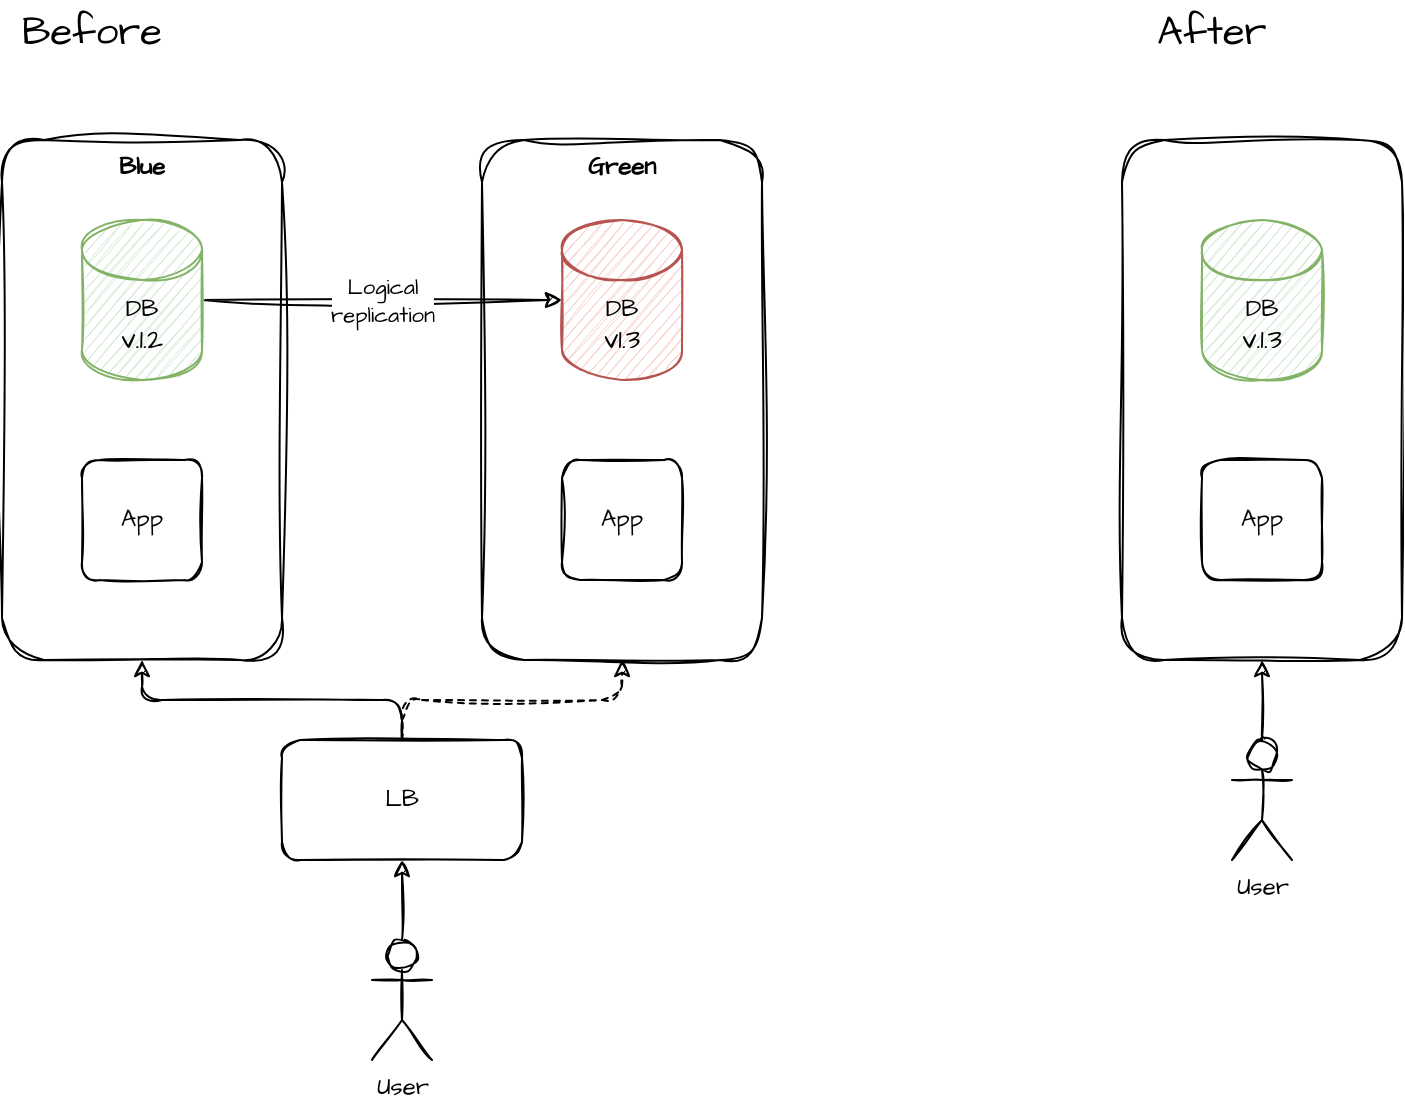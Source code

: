 <mxfile>
    <diagram id="QLwZrwwTK4GzA_P49ujU" name="Page-1">
        <mxGraphModel dx="687" dy="862" grid="0" gridSize="10" guides="1" tooltips="1" connect="1" arrows="1" fold="1" page="0" pageScale="1" pageWidth="827" pageHeight="1169" math="0" shadow="0">
            <root>
                <mxCell id="0"/>
                <mxCell id="1" parent="0"/>
                <mxCell id="2" value="Blue" style="rounded=1;whiteSpace=wrap;html=1;sketch=1;curveFitting=1;jiggle=2;fontFamily=Architects Daughter;fontSource=https%3A%2F%2Ffonts.googleapis.com%2Fcss%3Ffamily%3DArchitects%2BDaughter;verticalAlign=top;fontStyle=1;fillColor=none;" parent="1" vertex="1">
                    <mxGeometry y="120" width="140" height="260" as="geometry"/>
                </mxCell>
                <mxCell id="3" value="Logical&lt;br&gt;replication" style="edgeStyle=none;html=1;entryX=0;entryY=0.5;entryDx=0;entryDy=0;entryPerimeter=0;fontFamily=Architects Daughter;fontSource=https%3A%2F%2Ffonts.googleapis.com%2Fcss%3Ffamily%3DArchitects%2BDaughter;sketch=1;curveFitting=1;jiggle=2;" parent="1" source="4" target="7" edge="1">
                    <mxGeometry relative="1" as="geometry">
                        <mxPoint as="offset"/>
                    </mxGeometry>
                </mxCell>
                <mxCell id="4" value="DB&lt;br&gt;&lt;font style=&quot;font-size: 14px;&quot;&gt;v.1.2&lt;/font&gt;" style="shape=cylinder3;whiteSpace=wrap;html=1;boundedLbl=1;backgroundOutline=1;size=15;rounded=1;sketch=1;fontFamily=Architects Daughter;fontSource=https%3A%2F%2Ffonts.googleapis.com%2Fcss%3Ffamily%3DArchitects%2BDaughter;fillColor=#d5e8d4;strokeColor=#82b366;" parent="1" vertex="1">
                    <mxGeometry x="40" y="160" width="60" height="80" as="geometry"/>
                </mxCell>
                <mxCell id="5" value="App" style="rounded=1;whiteSpace=wrap;html=1;sketch=1;fontFamily=Architects Daughter;fontSource=https%3A%2F%2Ffonts.googleapis.com%2Fcss%3Ffamily%3DArchitects%2BDaughter;fillColor=none;" parent="1" vertex="1">
                    <mxGeometry x="40" y="280" width="60" height="60" as="geometry"/>
                </mxCell>
                <mxCell id="6" value="Green" style="rounded=1;whiteSpace=wrap;html=1;fontFamily=Architects Daughter;fontSource=https%3A%2F%2Ffonts.googleapis.com%2Fcss%3Ffamily%3DArchitects%2BDaughter;verticalAlign=top;fontStyle=1;fillColor=none;sketch=1;curveFitting=1;jiggle=2;" parent="1" vertex="1">
                    <mxGeometry x="240" y="120" width="140" height="260" as="geometry"/>
                </mxCell>
                <mxCell id="7" value="DB&lt;br&gt;&lt;font style=&quot;font-size: 14px;&quot;&gt;v1.3&lt;/font&gt;" style="shape=cylinder3;whiteSpace=wrap;html=1;boundedLbl=1;backgroundOutline=1;size=15;rounded=1;sketch=1;fontFamily=Architects Daughter;fontSource=https%3A%2F%2Ffonts.googleapis.com%2Fcss%3Ffamily%3DArchitects%2BDaughter;fillColor=#f8cecc;strokeColor=#b85450;" parent="1" vertex="1">
                    <mxGeometry x="280" y="160" width="60" height="80" as="geometry"/>
                </mxCell>
                <mxCell id="8" value="App" style="rounded=1;whiteSpace=wrap;html=1;sketch=1;fontFamily=Architects Daughter;fontSource=https%3A%2F%2Ffonts.googleapis.com%2Fcss%3Ffamily%3DArchitects%2BDaughter;fillColor=none;" parent="1" vertex="1">
                    <mxGeometry x="280" y="280" width="60" height="60" as="geometry"/>
                </mxCell>
                <mxCell id="9" value="Before" style="text;html=1;strokeColor=none;fillColor=none;align=center;verticalAlign=middle;whiteSpace=wrap;rounded=0;sketch=1;fontFamily=Architects Daughter;fontSource=https%3A%2F%2Ffonts.googleapis.com%2Fcss%3Ffamily%3DArchitects%2BDaughter;fontSize=20;" parent="1" vertex="1">
                    <mxGeometry y="50" width="90" height="30" as="geometry"/>
                </mxCell>
                <mxCell id="10" value="" style="edgeStyle=none;sketch=1;html=1;fontFamily=Architects Daughter;fontSource=https%3A%2F%2Ffonts.googleapis.com%2Fcss%3Ffamily%3DArchitects%2BDaughter;fontSize=12;" parent="1" source="11" target="13" edge="1">
                    <mxGeometry relative="1" as="geometry"/>
                </mxCell>
                <mxCell id="11" value="User" style="shape=umlActor;verticalLabelPosition=bottom;verticalAlign=top;html=1;outlineConnect=0;rounded=1;sketch=1;fontFamily=Architects Daughter;fontSource=https%3A%2F%2Ffonts.googleapis.com%2Fcss%3Ffamily%3DArchitects%2BDaughter;fontSize=12;fillColor=none;" parent="1" vertex="1">
                    <mxGeometry x="185" y="520" width="30" height="60" as="geometry"/>
                </mxCell>
                <mxCell id="12" style="edgeStyle=orthogonalEdgeStyle;sketch=1;html=1;entryX=0.5;entryY=1;entryDx=0;entryDy=0;fontFamily=Architects Daughter;fontSource=https%3A%2F%2Ffonts.googleapis.com%2Fcss%3Ffamily%3DArchitects%2BDaughter;fontSize=12;" parent="1" source="13" target="2" edge="1">
                    <mxGeometry relative="1" as="geometry"/>
                </mxCell>
                <mxCell id="14" style="edgeStyle=orthogonalEdgeStyle;html=1;entryX=0.5;entryY=1;entryDx=0;entryDy=0;fontSize=14;sketch=1;curveFitting=1;jiggle=2;dashed=1;" parent="1" source="13" target="6" edge="1">
                    <mxGeometry relative="1" as="geometry"/>
                </mxCell>
                <mxCell id="13" value="LB" style="rounded=1;whiteSpace=wrap;html=1;sketch=1;fontFamily=Architects Daughter;fontSource=https%3A%2F%2Ffonts.googleapis.com%2Fcss%3Ffamily%3DArchitects%2BDaughter;fontSize=12;fillColor=none;" parent="1" vertex="1">
                    <mxGeometry x="140" y="420" width="120" height="60" as="geometry"/>
                </mxCell>
                <mxCell id="15" value="" style="rounded=1;whiteSpace=wrap;html=1;sketch=1;curveFitting=1;jiggle=2;fontFamily=Architects Daughter;fontSource=https%3A%2F%2Ffonts.googleapis.com%2Fcss%3Ffamily%3DArchitects%2BDaughter;verticalAlign=top;fontStyle=1;fillColor=none;" parent="1" vertex="1">
                    <mxGeometry x="560" y="120" width="140" height="260" as="geometry"/>
                </mxCell>
                <mxCell id="17" value="DB&lt;br&gt;&lt;font style=&quot;font-size: 14px;&quot;&gt;v.1.3&lt;/font&gt;" style="shape=cylinder3;whiteSpace=wrap;html=1;boundedLbl=1;backgroundOutline=1;size=15;rounded=1;sketch=1;fontFamily=Architects Daughter;fontSource=https%3A%2F%2Ffonts.googleapis.com%2Fcss%3Ffamily%3DArchitects%2BDaughter;fillColor=#d5e8d4;strokeColor=#82b366;" parent="1" vertex="1">
                    <mxGeometry x="600" y="160" width="60" height="80" as="geometry"/>
                </mxCell>
                <mxCell id="18" value="App" style="rounded=1;whiteSpace=wrap;html=1;sketch=1;fontFamily=Architects Daughter;fontSource=https%3A%2F%2Ffonts.googleapis.com%2Fcss%3Ffamily%3DArchitects%2BDaughter;fillColor=none;" parent="1" vertex="1">
                    <mxGeometry x="600" y="280" width="60" height="60" as="geometry"/>
                </mxCell>
                <mxCell id="22" value="After" style="text;html=1;strokeColor=none;fillColor=none;align=center;verticalAlign=middle;whiteSpace=wrap;rounded=0;sketch=1;fontFamily=Architects Daughter;fontSource=https%3A%2F%2Ffonts.googleapis.com%2Fcss%3Ffamily%3DArchitects%2BDaughter;fontSize=20;" parent="1" vertex="1">
                    <mxGeometry x="560" y="50" width="90" height="30" as="geometry"/>
                </mxCell>
                <mxCell id="29" style="edgeStyle=orthogonalEdgeStyle;sketch=1;html=1;entryX=0.5;entryY=1;entryDx=0;entryDy=0;fontSize=14;" parent="1" source="24" target="15" edge="1">
                    <mxGeometry relative="1" as="geometry"/>
                </mxCell>
                <mxCell id="24" value="User" style="shape=umlActor;verticalLabelPosition=bottom;verticalAlign=top;html=1;outlineConnect=0;rounded=1;sketch=1;fontFamily=Architects Daughter;fontSource=https%3A%2F%2Ffonts.googleapis.com%2Fcss%3Ffamily%3DArchitects%2BDaughter;fontSize=12;fillColor=none;" parent="1" vertex="1">
                    <mxGeometry x="615" y="420" width="30" height="60" as="geometry"/>
                </mxCell>
            </root>
        </mxGraphModel>
    </diagram>
</mxfile>